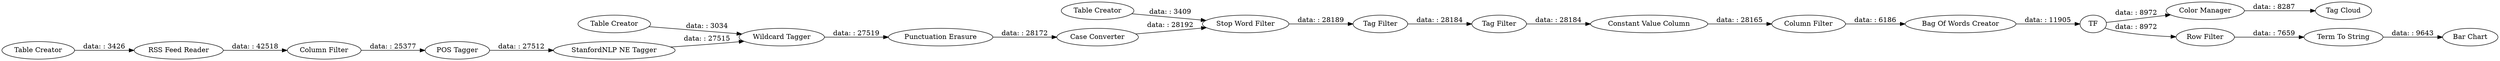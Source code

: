 digraph {
	"-8856900632269123770_53" [label="RSS Feed Reader"]
	"-8856900632269123770_10" [label="Wildcard Tagger"]
	"-8856900632269123770_60" [label="Column Filter"]
	"-2103785214128542527_23" [label="Constant Value Column"]
	"-2103785214128542527_12" [label="Punctuation Erasure"]
	"-2103785214128542527_24" [label="Column Filter"]
	"2741842817687757654_55" [label="Term To String"]
	"-2103785214128542527_16" [label="Case Converter"]
	"2741842817687757654_53" [label="Color Manager"]
	"-8856900632269123770_9" [label="StanfordNLP NE Tagger"]
	"-8856900632269123770_42" [label="Table Creator"]
	"-2103785214128542527_15" [label="Stop Word Filter"]
	"-2103785214128542527_17" [label="Tag Filter"]
	"2741842817687757654_51" [label="Bag Of Words Creator"]
	"-2103785214128542527_20" [label="Tag Filter"]
	"2741842817687757654_54" [label="Bar Chart"]
	"2741842817687757654_56" [label="Row Filter"]
	"2741842817687757654_52" [label="Tag Cloud"]
	"2741842817687757654_50" [label=TF]
	"-2103785214128542527_19" [label="Table Creator"]
	"-8856900632269123770_7" [label="POS Tagger"]
	"-8856900632269123770_11" [label="Table Creator"]
	"-8856900632269123770_7" -> "-8856900632269123770_9" [label="data: : 27512"]
	"-8856900632269123770_42" -> "-8856900632269123770_53" [label="data: : 3426"]
	"-2103785214128542527_12" -> "-2103785214128542527_16" [label="data: : 28172"]
	"-2103785214128542527_20" -> "-2103785214128542527_23" [label="data: : 28184"]
	"2741842817687757654_53" -> "2741842817687757654_52" [label="data: : 8287"]
	"2741842817687757654_55" -> "2741842817687757654_54" [label="data: : 9643"]
	"-2103785214128542527_17" -> "-2103785214128542527_20" [label="data: : 28184"]
	"-2103785214128542527_16" -> "-2103785214128542527_15" [label="data: : 28192"]
	"-2103785214128542527_19" -> "-2103785214128542527_15" [label="data: : 3409"]
	"2741842817687757654_51" -> "2741842817687757654_50" [label="data: : 11905"]
	"2741842817687757654_56" -> "2741842817687757654_55" [label="data: : 7659"]
	"-2103785214128542527_23" -> "-2103785214128542527_24" [label="data: : 28165"]
	"2741842817687757654_50" -> "2741842817687757654_56" [label="data: : 8972"]
	"-8856900632269123770_10" -> "-2103785214128542527_12" [label="data: : 27519"]
	"-8856900632269123770_11" -> "-8856900632269123770_10" [label="data: : 3034"]
	"-2103785214128542527_15" -> "-2103785214128542527_17" [label="data: : 28189"]
	"-8856900632269123770_9" -> "-8856900632269123770_10" [label="data: : 27515"]
	"-8856900632269123770_53" -> "-8856900632269123770_60" [label="data: : 42518"]
	"2741842817687757654_50" -> "2741842817687757654_53" [label="data: : 8972"]
	"-8856900632269123770_60" -> "-8856900632269123770_7" [label="data: : 25377"]
	"-2103785214128542527_24" -> "2741842817687757654_51" [label="data: : 6186"]
	rankdir=LR
}
